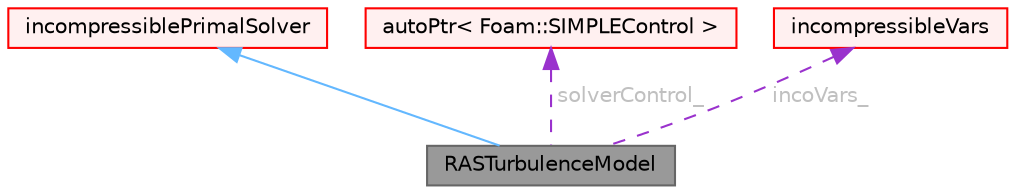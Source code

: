 digraph "RASTurbulenceModel"
{
 // LATEX_PDF_SIZE
  bgcolor="transparent";
  edge [fontname=Helvetica,fontsize=10,labelfontname=Helvetica,labelfontsize=10];
  node [fontname=Helvetica,fontsize=10,shape=box,height=0.2,width=0.4];
  Node1 [id="Node000001",label="RASTurbulenceModel",height=0.2,width=0.4,color="gray40", fillcolor="grey60", style="filled", fontcolor="black",tooltip="Solves for a RAS turbulence model, with constant U and phi values."];
  Node2 -> Node1 [id="edge1_Node000001_Node000002",dir="back",color="steelblue1",style="solid",tooltip=" "];
  Node2 [id="Node000002",label="incompressiblePrimalSolver",height=0.2,width=0.4,color="red", fillcolor="#FFF0F0", style="filled",URL="$classFoam_1_1incompressiblePrimalSolver.html",tooltip="Base class for primal incompressible solvers."];
  Node60 -> Node1 [id="edge2_Node000001_Node000060",dir="back",color="darkorchid3",style="dashed",tooltip=" ",label=" solverControl_",fontcolor="grey" ];
  Node60 [id="Node000060",label="autoPtr\< Foam::SIMPLEControl \>",height=0.2,width=0.4,color="red", fillcolor="#FFF0F0", style="filled",URL="$classFoam_1_1autoPtr.html",tooltip=" "];
  Node61 -> Node1 [id="edge3_Node000001_Node000061",dir="back",color="darkorchid3",style="dashed",tooltip=" ",label=" incoVars_",fontcolor="grey" ];
  Node61 [id="Node000061",label="incompressibleVars",height=0.2,width=0.4,color="red", fillcolor="#FFF0F0", style="filled",URL="$classFoam_1_1incompressibleVars.html",tooltip="Base class for solution control classes."];
}

